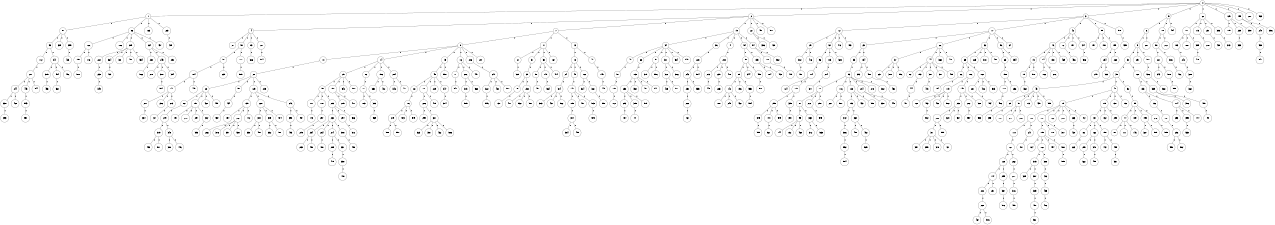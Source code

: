 graph G {
size="8.5,11;"
ratio = "expand;"
fixedsize="true;"
overlap="scale;"
node[shape=circle,width=.12,hight=.12,fontsize=12]
edge[fontsize=12]

0[label=" 0" color=black, pos="1.6376139,2.270057!"];
1[label=" 1" color=black, pos="2.5423617,0.93835909!"];
2[label=" 2" color=black, pos="0.14376135,0.63823779!"];
3[label=" 3" color=black, pos="1.0512856,0.031309996!"];
4[label=" 4" color=black, pos="2.6502066,2.9514741!"];
5[label=" 5" color=black, pos="1.3085267,1.2949869!"];
6[label=" 6" color=black, pos="2.7246434,0.97237573!"];
7[label=" 7" color=black, pos="1.8576465,1.5791004!"];
8[label=" 8" color=black, pos="2.2082733,0.64539225!"];
9[label=" 9" color=black, pos="0.76950274,2.4087784!"];
10[label=" 10" color=black, pos="1.2388154,2.0333522!"];
11[label=" 11" color=black, pos="2.0090049,0.51607941!"];
12[label=" 12" color=black, pos="2.7239627,1.9161058!"];
13[label=" 13" color=black, pos="2.0935125,2.5153895!"];
14[label=" 14" color=black, pos="2.2808881,1.0663686!"];
15[label=" 15" color=black, pos="0.85660886,1.6337948!"];
16[label=" 16" color=black, pos="0.49462636,0.81551717!"];
17[label=" 17" color=black, pos="0.86293843,1.1773932!"];
18[label=" 18" color=black, pos="2.2713117,1.3918548!"];
19[label=" 19" color=black, pos="2.2754075,2.9395282!"];
20[label=" 20" color=black, pos="1.3754878,0.031859739!"];
21[label=" 21" color=black, pos="1.0667267,2.2871563!"];
22[label=" 22" color=black, pos="1.0350145,1.4861493!"];
23[label=" 23" color=black, pos="0.99899386,0.95650546!"];
24[label=" 24" color=black, pos="1.3991312,2.7577493!"];
25[label=" 25" color=black, pos="2.9963182,0.36382345!"];
26[label=" 26" color=black, pos="0.14588788,0.5479466!"];
27[label=" 27" color=black, pos="0.66361254,0.42066571!"];
28[label=" 28" color=black, pos="1.3431087,0.50810062!"];
29[label=" 29" color=black, pos="2.9997747,1.7574501!"];
30[label=" 30" color=black, pos="0.14878178,1.9264125!"];
31[label=" 31" color=black, pos="2.3635435,0.64139586!"];
32[label=" 32" color=black, pos="1.6549405,0.024744255!"];
33[label=" 33" color=black, pos="1.3342877,0.91888866!"];
34[label=" 34" color=black, pos="2.144246,0.90147099!"];
35[label=" 35" color=black, pos="1.95431,2.8469589!"];
36[label=" 36" color=black, pos="0.77466214,0.70725417!"];
37[label=" 37" color=black, pos="2.1503164,1.809226!"];
38[label=" 38" color=black, pos="2.7083037,0.44687379!"];
39[label=" 39" color=black, pos="0.61855632,2.8345218!"];
40[label=" 40" color=black, pos="2.4874148,2.9247556!"];
41[label=" 41" color=black, pos="1.2478338,1.3018781!"];
42[label=" 42" color=black, pos="1.3104795,2.1999383!"];
43[label=" 43" color=black, pos="2.5254857,2.5622083!"];
44[label=" 44" color=black, pos="2.4019566,2.0745847!"];
45[label=" 45" color=black, pos="2.7341668,2.8513712!"];
46[label=" 46" color=black, pos="1.6194491,2.5143177!"];
47[label=" 47" color=black, pos="1.3865146,2.5115022!"];
48[label=" 48" color=black, pos="2.2081056,0.69563192!"];
49[label=" 49" color=black, pos="2.2799021,2.8480192!"];
50[label=" 50" color=black, pos="2.200859,0.8551712!"];
51[label=" 51" color=black, pos="1.0948547,0.026492678!"];
52[label=" 52" color=black, pos="1.686842,2.0490843!"];
53[label=" 53" color=black, pos="1.984888,0.86347928!"];
54[label=" 54" color=black, pos="2.1987004,2.8423425!"];
55[label=" 55" color=black, pos="2.7266365,2.4591445!"];
56[label=" 56" color=black, pos="0.79010258,0.3906815!"];
57[label=" 57" color=black, pos="2.1522864,2.6603864!"];
58[label=" 58" color=black, pos="2.2866582,0.079490205!"];
59[label=" 59" color=black, pos="1.9329371,1.8783242!"];
60[label=" 60" color=black, pos="1.2070603,1.0407879!"];
61[label=" 61" color=black, pos="0.82786402,2.7962854!"];
62[label=" 62" color=black, pos="0.2820641,2.6117795!"];
63[label=" 63" color=black, pos="1.9924726,2.9434427!"];
64[label=" 64" color=black, pos="2.2257003,2.8525799!"];
65[label=" 65" color=black, pos="0.57282486,0.73113214!"];
66[label=" 66" color=black, pos="1.0285238,1.2409959!"];
67[label=" 67" color=black, pos="1.9166052,1.58124!"];
68[label=" 68" color=black, pos="0.046728613,1.3156138!"];
69[label=" 69" color=black, pos="2.526295,2.9011571!"];
70[label=" 70" color=black, pos="2.7505271,0.81705967!"];
71[label=" 71" color=black, pos="0.58386057,2.5255749!"];
72[label=" 72" color=black, pos="0.094626531,1.1875476!"];
73[label=" 73" color=black, pos="0.8911211,2.5269344!"];
74[label=" 74" color=black, pos="2.7293021,0.88110586!"];
75[label=" 75" color=black, pos="0.88725045,0.76957283!"];
76[label=" 76" color=black, pos="2.0843737,0.80857169!"];
77[label=" 77" color=black, pos="0.19708584,1.4190277!"];
78[label=" 78" color=black, pos="2.2226654,1.6906127!"];
79[label=" 79" color=black, pos="0.99658977,0.61608686!"];
80[label=" 80" color=black, pos="0.5943424,2.7586677!"];
81[label=" 81" color=black, pos="2.7223143,1.4051084!"];
82[label=" 82" color=black, pos="2.0535325,2.0975237!"];
83[label=" 83" color=black, pos="1.7485601,1.874762!"];
84[label=" 84" color=black, pos="1.9522832,0.4436025!"];
85[label=" 85" color=black, pos="2.3930625,0.096981968!"];
86[label=" 86" color=black, pos="1.0987177,2.4222538!"];
87[label=" 87" color=black, pos="1.0037822,2.1865237!"];
88[label=" 88" color=black, pos="0.84197516,0.083588099!"];
89[label=" 89" color=black, pos="2.2307935,0.015905828!"];
90[label=" 90" color=black, pos="0.77491084,2.2251089!"];
91[label=" 91" color=black, pos="0.98052613,0.35640482!"];
92[label=" 92" color=black, pos="0.78320462,2.0821784!"];
93[label=" 93" color=black, pos="0.66263756,2.7919949!"];
94[label=" 94" color=black, pos="0.96675494,0.85666265!"];
95[label=" 95" color=black, pos="1.2525894,1.5686617!"];
96[label=" 96" color=black, pos="0.98837777,0.65885397!"];
97[label=" 97" color=black, pos="2.1409464,2.5034973!"];
98[label=" 98" color=black, pos="2.7881894,1.4393282!"];
99[label=" 99" color=black, pos="0.82847721,1.7015248!"];
100[label=" 100" color=black, pos="0.59574033,2.7879489!"];
101[label=" 101" color=black, pos="2.9628635,2.0197331!"];
102[label=" 102" color=black, pos="0.79419257,2.9001556!"];
103[label=" 103" color=black, pos="2.9195821,1.1413465!"];
104[label=" 104" color=black, pos="0.12106714,1.1271312!"];
105[label=" 105" color=black, pos="0.47496025,0.17787073!"];
106[label=" 106" color=black, pos="1.3592348,0.03186509!"];
107[label=" 107" color=black, pos="2.4129319,2.7993939!"];
108[label=" 108" color=black, pos="1.5170931,2.2670502!"];
109[label=" 109" color=black, pos="1.1672866,0.40957497!"];
110[label=" 110" color=black, pos="1.1631791,2.0082611!"];
111[label=" 111" color=black, pos="2.7785478,0.99072108!"];
112[label=" 112" color=black, pos="1.9498081,0.16162849!"];
113[label=" 113" color=black, pos="2.7484808,0.68791792!"];
114[label=" 114" color=black, pos="2.9566981,1.2954277!"];
115[label=" 115" color=black, pos="0.45317291,0.37830236!"];
116[label=" 116" color=black, pos="0.6821643,2.4502225!"];
117[label=" 117" color=black, pos="2.9321358,2.8109301!"];
118[label=" 118" color=black, pos="2.169528,1.1780761!"];
119[label=" 119" color=black, pos="0.96879889,1.8476908!"];
120[label=" 120" color=black, pos="1.2866495,1.3433753!"];
121[label=" 121" color=black, pos="0.34881854,1.1428459!"];
122[label=" 122" color=black, pos="1.7510762,0.67514677!"];
123[label=" 123" color=black, pos="2.5330951,1.1745151!"];
124[label=" 124" color=black, pos="1.6988017,1.0647104!"];
125[label=" 125" color=black, pos="0.48453506,0.72625239!"];
126[label=" 126" color=black, pos="0.69483174,2.6021389!"];
127[label=" 127" color=black, pos="0.073125622,0.58223758!"];
128[label=" 128" color=black, pos="0.4591491,1.3949054!"];
129[label=" 129" color=black, pos="2.956906,0.11348433!"];
130[label=" 130" color=black, pos="1.9760249,0.91223133!"];
131[label=" 131" color=black, pos="2.8420802,0.72437941!"];
132[label=" 132" color=black, pos="1.711484,0.1718194!"];
133[label=" 133" color=black, pos="0.66473024,0.8500821!"];
134[label=" 134" color=black, pos="0.80240026,0.023192602!"];
135[label=" 135" color=black, pos="1.9020508,0.23530096!"];
136[label=" 136" color=black, pos="2.531043,0.16916756!"];
137[label=" 137" color=black, pos="1.1679576,0.19593129!"];
138[label=" 138" color=black, pos="0.071282979,0.65310245!"];
139[label=" 139" color=black, pos="1.194909,0.45424511!"];
140[label=" 140" color=black, pos="0.16657162,2.102412!"];
141[label=" 141" color=black, pos="1.5241363,1.1908638!"];
142[label=" 142" color=black, pos="0.40471515,1.2020625!"];
143[label=" 143" color=black, pos="0.81948661,1.6679659!"];
144[label=" 144" color=black, pos="2.0675697,2.8384787!"];
145[label=" 145" color=black, pos="0.11978533,1.3795098!"];
146[label=" 146" color=black, pos="2.1425726,0.10443151!"];
147[label=" 147" color=black, pos="0.41009411,0.24387458!"];
148[label=" 148" color=black, pos="2.1847411,0.40796758!"];
149[label=" 149" color=black, pos="0.29878069,0.035414013!"];
150[label=" 150" color=black, pos="2.8128878,2.0102618!"];
151[label=" 151" color=black, pos="2.6748399,0.98290409!"];
152[label=" 152" color=black, pos="2.5153611,0.97793697!"];
153[label=" 153" color=black, pos="1.8557928,0.82621476!"];
154[label=" 154" color=black, pos="0.39005901,0.33584698!"];
155[label=" 155" color=black, pos="2.4893229,2.3768189!"];
156[label=" 156" color=black, pos="1.9260081,0.38294146!"];
157[label=" 157" color=black, pos="1.3836178,0.92828465!"];
158[label=" 158" color=black, pos="0.65583195,1.8288801!"];
159[label=" 159" color=black, pos="0.61677413,0.073081476!"];
160[label=" 160" color=black, pos="1.633167,0.76728171!"];
161[label=" 161" color=black, pos="2.4084652,2.4873252!"];
162[label=" 162" color=black, pos="2.5241427,2.5986773!"];
163[label=" 163" color=black, pos="1.4028937,1.6875296!"];
164[label=" 164" color=black, pos="1.7602826,0.55369065!"];
165[label=" 165" color=black, pos="0.48882658,0.34040616!"];
166[label=" 166" color=black, pos="0.42052175,0.47533037!"];
167[label=" 167" color=black, pos="2.9810705,1.1694311!"];
168[label=" 168" color=black, pos="1.5994303,0.10319736!"];
169[label=" 169" color=black, pos="1.5302093,0.80641971!"];
170[label=" 170" color=black, pos="0.41369468,1.0678177!"];
171[label=" 171" color=black, pos="1.3805932,0.14549022!"];
172[label=" 172" color=black, pos="2.8258184,2.2847763!"];
173[label=" 173" color=black, pos="0.18115617,1.4593035!"];
174[label=" 174" color=black, pos="2.7944688,1.6389738!"];
175[label=" 175" color=black, pos="2.4830458,0.38977688!"];
176[label=" 176" color=black, pos="2.7451178,0.090371527!"];
177[label=" 177" color=black, pos="2.0834968,0.32967917!"];
178[label=" 178" color=black, pos="0.30188829,2.3137798!"];
179[label=" 179" color=black, pos="2.1528442,2.8233574!"];
180[label=" 180" color=black, pos="0.15845091,2.2933077!"];
181[label=" 181" color=black, pos="2.7333163,1.941285!"];
182[label=" 182" color=black, pos="0.68724511,2.3033244!"];
183[label=" 183" color=black, pos="0.38866376,2.2527669!"];
184[label=" 184" color=black, pos="2.1860755,2.4091087!"];
185[label=" 185" color=black, pos="0.23992967,2.7667637!"];
186[label=" 186" color=black, pos="2.1362847,1.2242995!"];
187[label=" 187" color=black, pos="2.5398136,1.2677915!"];
188[label=" 188" color=black, pos="0.15579067,2.0378716!"];
189[label=" 189" color=black, pos="2.3137104,1.416892!"];
190[label=" 190" color=black, pos="1.5594154,1.1712464!"];
191[label=" 191" color=black, pos="0.41331763,0.081860704!"];
192[label=" 192" color=black, pos="2.7671517,0.8689654!"];
193[label=" 193" color=black, pos="2.2297572,2.5488993!"];
194[label=" 194" color=black, pos="2.7162727,0.65517081!"];
195[label=" 195" color=black, pos="1.8208557,1.9543508!"];
196[label=" 196" color=black, pos="0.48406153,0.86575333!"];
197[label=" 197" color=black, pos="1.9713789,2.7987274!"];
198[label=" 198" color=black, pos="0.0028616758,0.47887348!"];
199[label=" 199" color=black, pos="1.3939871,2.0155724!"];
200[label=" 200" color=black, pos="0.051703562,1.1682201!"];
201[label=" 201" color=black, pos="0.52026697,2.6475027!"];
202[label=" 202" color=black, pos="1.4903183,0.4926259!"];
203[label=" 203" color=black, pos="2.2256358,0.2878204!"];
204[label=" 204" color=black, pos="0.43919901,2.5074693!"];
205[label=" 205" color=black, pos="1.436219,2.9413723!"];
206[label=" 206" color=black, pos="1.2761705,1.85526!"];
207[label=" 207" color=black, pos="1.98098,1.8312963!"];
208[label=" 208" color=black, pos="0.75537031,1.3141443!"];
209[label=" 209" color=black, pos="0.71663586,0.51217691!"];
210[label=" 210" color=black, pos="2.2643205,0.51812813!"];
211[label=" 211" color=black, pos="0.45177947,2.1996537!"];
212[label=" 212" color=black, pos="0.95952226,0.30155644!"];
213[label=" 213" color=black, pos="1.0133197,2.834822!"];
214[label=" 214" color=black, pos="0.66317449,0.95964769!"];
215[label=" 215" color=black, pos="1.5609145,1.676838!"];
216[label=" 216" color=black, pos="2.7904604,2.5919221!"];
217[label=" 217" color=black, pos="1.9526293,1.7140504!"];
218[label=" 218" color=black, pos="1.1089018,2.7069061!"];
219[label=" 219" color=black, pos="0.038127032,0.45165975!"];
220[label=" 220" color=black, pos="1.6136827,1.3933906!"];
221[label=" 221" color=black, pos="1.9961449,0.91649257!"];
222[label=" 222" color=black, pos="1.9182946,0.30347386!"];
223[label=" 223" color=black, pos="1.6670842,1.7954939!"];
224[label=" 224" color=black, pos="1.9712941,2.9646409!"];
225[label=" 225" color=black, pos="1.4915149,0.14087311!"];
226[label=" 226" color=black, pos="1.9108698,2.161098!"];
227[label=" 227" color=black, pos="2.754339,2.9466461!"];
228[label=" 228" color=black, pos="2.3659739,2.9950241!"];
229[label=" 229" color=black, pos="1.5682493,0.021438239!"];
230[label=" 230" color=black, pos="2.7876569,1.965753!"];
231[label=" 231" color=black, pos="2.3052239,0.91228583!"];
232[label=" 232" color=black, pos="2.1486628,2.2004414!"];
233[label=" 233" color=black, pos="0.55561799,2.2405944!"];
234[label=" 234" color=black, pos="1.1890937,1.4154846!"];
235[label=" 235" color=black, pos="0.014450132,0.31145434!"];
236[label=" 236" color=black, pos="2.7021673,0.74254288!"];
237[label=" 237" color=black, pos="2.2179951,2.7569605!"];
238[label=" 238" color=black, pos="2.0888932,1.4603933!"];
239[label=" 239" color=black, pos="2.4839603,2.6706352!"];
240[label=" 240" color=black, pos="0.24960582,0.27280076!"];
241[label=" 241" color=black, pos="2.2123911,0.27171158!"];
242[label=" 242" color=black, pos="2.9150876,2.3449175!"];
243[label=" 243" color=black, pos="1.0493268,2.3099618!"];
244[label=" 244" color=black, pos="0.96285027,0.021910758!"];
245[label=" 245" color=black, pos="2.8164858,2.1864975!"];
246[label=" 246" color=black, pos="0.50158464,2.2994961!"];
247[label=" 247" color=black, pos="1.0195698,2.6181679!"];
248[label=" 248" color=black, pos="1.8412079,1.0743995!"];
249[label=" 249" color=black, pos="1.4043639,0.45508388!"];
250[label=" 250" color=black, pos="0.033307191,2.2489892!"];
251[label=" 251" color=black, pos="0.45637317,1.8341282!"];
252[label=" 252" color=black, pos="0.61145567,1.6000688!"];
253[label=" 253" color=black, pos="0.63491015,0.33332043!"];
254[label=" 254" color=black, pos="0.43345703,2.1220397!"];
255[label=" 255" color=black, pos="0.60294792,2.7222025!"];
256[label=" 256" color=black, pos="0.63117633,0.49775493!"];
257[label=" 257" color=black, pos="1.142713,1.3549917!"];
258[label=" 258" color=black, pos="1.7528402,0.25865421!"];
259[label=" 259" color=black, pos="1.162932,0.62843675!"];
260[label=" 260" color=black, pos="0.94882131,2.2023291!"];
261[label=" 261" color=black, pos="0.01507188,1.7202262!"];
262[label=" 262" color=black, pos="0.16846608,1.9015558!"];
263[label=" 263" color=black, pos="0.58247354,0.21556987!"];
264[label=" 264" color=black, pos="2.4203602,1.2491901!"];
265[label=" 265" color=black, pos="0.66616361,0.73909344!"];
266[label=" 266" color=black, pos="0.20816279,2.6282171!"];
267[label=" 267" color=black, pos="0.090530026,1.1454824!"];
268[label=" 268" color=black, pos="2.4851594,2.6230828!"];
269[label=" 269" color=black, pos="1.8834609,2.9487602!"];
270[label=" 270" color=black, pos="2.1855749,1.823341!"];
271[label=" 271" color=black, pos="1.4740743,2.9816984!"];
272[label=" 272" color=black, pos="2.7522357,0.45750775!"];
273[label=" 273" color=black, pos="1.8350703,0.83740307!"];
274[label=" 274" color=black, pos="2.1943488,2.4143278!"];
275[label=" 275" color=black, pos="2.722274,0.3242302!"];
276[label=" 276" color=black, pos="1.9076216,2.7076647!"];
277[label=" 277" color=black, pos="1.290622,0.84300963!"];
278[label=" 278" color=black, pos="0.50674092,2.2442454!"];
279[label=" 279" color=black, pos="2.7052616,0.87524968!"];
280[label=" 280" color=black, pos="1.4568323,2.8758966!"];
281[label=" 281" color=black, pos="2.5293586,2.3351357!"];
282[label=" 282" color=black, pos="2.1789198,1.0085864!"];
283[label=" 283" color=black, pos="1.3092737,2.1086272!"];
284[label=" 284" color=black, pos="2.2801295,1.0079779!"];
285[label=" 285" color=black, pos="1.4727169,0.046948519!"];
286[label=" 286" color=black, pos="1.5173382,2.960273!"];
287[label=" 287" color=black, pos="0.51713778,2.6800971!"];
288[label=" 288" color=black, pos="0.16828011,2.2658726!"];
289[label=" 289" color=black, pos="2.2692933,2.4213462!"];
290[label=" 290" color=black, pos="2.3504718,0.34940693!"];
291[label=" 291" color=black, pos="1.7627491,2.8766408!"];
292[label=" 292" color=black, pos="2.2743261,0.61363023!"];
293[label=" 293" color=black, pos="2.7356063,1.7265008!"];
294[label=" 294" color=black, pos="0.95177272,2.4755443!"];
295[label=" 295" color=black, pos="0.52229648,1.4428805!"];
296[label=" 296" color=black, pos="1.711635,1.3882153!"];
297[label=" 297" color=black, pos="1.3097615,2.4291414!"];
298[label=" 298" color=black, pos="0.23949412,0.31997868!"];
299[label=" 299" color=black, pos="0.23658253,1.0451219!"];
300[label=" 300" color=black, pos="2.0812382,1.2579517!"];
301[label=" 301" color=black, pos="1.3193309,0.069788996!"];
302[label=" 302" color=black, pos="1.6712263,0.74001411!"];
303[label=" 303" color=black, pos="2.7009747,1.8840993!"];
304[label=" 304" color=black, pos="1.8916478,1.393538!"];
305[label=" 305" color=black, pos="2.0818762,1.8616425!"];
306[label=" 306" color=black, pos="1.6012278,0.32361356!"];
307[label=" 307" color=black, pos="0.37824067,2.348719!"];
308[label=" 308" color=black, pos="2.0274876,2.2763234!"];
309[label=" 309" color=black, pos="2.5911231,2.6179221!"];
310[label=" 310" color=black, pos="0.89144565,1.4558721!"];
311[label=" 311" color=black, pos="2.5408309,2.00503!"];
312[label=" 312" color=black, pos="0.61228613,0.63388805!"];
313[label=" 313" color=black, pos="1.2212474,2.0155326!"];
314[label=" 314" color=black, pos="1.6771518,1.6602855!"];
315[label=" 315" color=black, pos="1.7078817,2.5148713!"];
316[label=" 316" color=black, pos="2.6156751,2.0821878!"];
317[label=" 317" color=black, pos="2.137307,1.4691476!"];
318[label=" 318" color=black, pos="1.0580462,1.621173!"];
319[label=" 319" color=black, pos="2.2649912,1.0313559!"];
320[label=" 320" color=black, pos="1.0247709,2.5714397!"];
321[label=" 321" color=black, pos="2.1607745,2.0684935!"];
322[label=" 322" color=black, pos="2.9261185,2.8933187!"];
323[label=" 323" color=black, pos="2.7377835,1.3693695!"];
324[label=" 324" color=black, pos="2.1993847,1.5602568!"];
325[label=" 325" color=black, pos="1.1516673,0.36544432!"];
326[label=" 326" color=black, pos="2.9544242,2.8085907!"];
327[label=" 327" color=black, pos="2.6128202,1.0966927!"];
328[label=" 328" color=black, pos="1.5051906,1.8836095!"];
329[label=" 329" color=black, pos="2.2551048,2.5038913!"];
330[label=" 330" color=black, pos="0.68088196,1.8152235!"];
331[label=" 331" color=black, pos="2.8054,2.7721241!"];
332[label=" 332" color=black, pos="1.6361504,0.34147635!"];
333[label=" 333" color=black, pos="0.36178536,0.99753135!"];
334[label=" 334" color=black, pos="0.69353796,2.5356249!"];
335[label=" 335" color=black, pos="0.64606868,0.94394933!"];
336[label=" 336" color=black, pos="1.3004501,0.8172243!"];
337[label=" 337" color=black, pos="1.7796617,1.7367782!"];
338[label=" 338" color=black, pos="2.7183257,1.8792092!"];
339[label=" 339" color=black, pos="0.73659473,0.52851037!"];
340[label=" 340" color=black, pos="1.9837141,2.1605629!"];
341[label=" 341" color=black, pos="0.5769074,1.661709!"];
342[label=" 342" color=black, pos="2.9642163,0.57680355!"];
343[label=" 343" color=black, pos="1.8296517,0.76154427!"];
344[label=" 344" color=black, pos="0.34831166,2.6856566!"];
345[label=" 345" color=black, pos="1.8998842,1.5885171!"];
346[label=" 346" color=black, pos="1.9744365,2.1419355!"];
347[label=" 347" color=black, pos="1.1190595,2.0837764!"];
348[label=" 348" color=black, pos="1.5404326,1.4482731!"];
349[label=" 349" color=black, pos="1.4024336,1.3877854!"];
350[label=" 350" color=black, pos="0.30731616,0.97693497!"];
351[label=" 351" color=black, pos="2.4853418,0.26706961!"];
352[label=" 352" color=black, pos="1.3172478,1.9616269!"];
353[label=" 353" color=black, pos="1.3751611,1.8353418!"];
354[label=" 354" color=black, pos="0.017870201,0.060628766!"];
355[label=" 355" color=black, pos="1.6477232,1.2397033!"];
356[label=" 356" color=black, pos="0.38874445,1.3054959!"];
357[label=" 357" color=black, pos="2.7979586,2.157828!"];
358[label=" 358" color=black, pos="2.6578702,0.24224257!"];
359[label=" 359" color=black, pos="0.87324219,1.9768655!"];
360[label=" 360" color=black, pos="1.4620384,2.407622!"];
361[label=" 361" color=black, pos="2.4886363,1.186797!"];
362[label=" 362" color=black, pos="2.2202411,1.6434362!"];
363[label=" 363" color=black, pos="1.391831,0.056120162!"];
364[label=" 364" color=black, pos="0.57111591,2.5717535!"];
365[label=" 365" color=black, pos="0.054897258,0.47434925!"];
366[label=" 366" color=black, pos="2.8643444,2.8559794!"];
367[label=" 367" color=black, pos="2.225904,0.92807655!"];
368[label=" 368" color=black, pos="0.77133726,2.5251419!"];
369[label=" 369" color=black, pos="2.5786623,1.7664801!"];
370[label=" 370" color=black, pos="1.9593648,0.66686771!"];
371[label=" 371" color=black, pos="0.29305576,0.13177117!"];
372[label=" 372" color=black, pos="0.084603895,1.2332462!"];
373[label=" 373" color=black, pos="0.43310606,2.8522686!"];
374[label=" 374" color=black, pos="0.42418723,0.035037025!"];
375[label=" 375" color=black, pos="0.54109292,2.3380337!"];
376[label=" 376" color=black, pos="2.2988121,1.5724038!"];
377[label=" 377" color=black, pos="0.57511461,1.6763778!"];
378[label=" 378" color=black, pos="1.7488001,0.88567517!"];
379[label=" 379" color=black, pos="0.066233356,1.9060275!"];
380[label=" 380" color=black, pos="2.720971,0.29033841!"];
381[label=" 381" color=black, pos="2.8468691,0.45152749!"];
382[label=" 382" color=black, pos="2.850855,0.92114757!"];
383[label=" 383" color=black, pos="0.4496781,1.7043781!"];
384[label=" 384" color=black, pos="2.1223569,2.6259646!"];
385[label=" 385" color=black, pos="2.6156657,2.2319509!"];
386[label=" 386" color=black, pos="1.6455878,1.4063217!"];
387[label=" 387" color=black, pos="0.1350724,0.86265842!"];
388[label=" 388" color=black, pos="0.45162291,0.010120411!"];
389[label=" 389" color=black, pos="1.2956038,0.56954836!"];
390[label=" 390" color=black, pos="0.94821242,1.5384068!"];
391[label=" 391" color=black, pos="1.7498772,1.1463807!"];
392[label=" 392" color=black, pos="1.5195667,1.5697055!"];
393[label=" 393" color=black, pos="0.074687599,0.49969824!"];
394[label=" 394" color=black, pos="2.9192824,2.4320966!"];
395[label=" 395" color=black, pos="2.2183691,0.9103982!"];
396[label=" 396" color=black, pos="0.44775181,0.96848407!"];
397[label=" 397" color=black, pos="0.38216651,0.88981444!"];
398[label=" 398" color=black, pos="2.0287283,1.7282695!"];
399[label=" 399" color=black, pos="2.6710061,2.6508396!"];
400[label=" 400" color=black, pos="0.64699543,0.32580523!"];
401[label=" 401" color=black, pos="0.022201431,0.44195843!"];
402[label=" 402" color=black, pos="0.73152339,1.9958387!"];
403[label=" 403" color=black, pos="2.16881,1.6198846!"];
404[label=" 404" color=black, pos="1.8267555,1.3599174!"];
405[label=" 405" color=black, pos="0.12640106,0.53930094!"];
406[label=" 406" color=black, pos="1.6779531,2.9337349!"];
407[label=" 407" color=black, pos="0.14222054,0.53953191!"];
408[label=" 408" color=black, pos="2.8051195,2.510899!"];
409[label=" 409" color=black, pos="0.69084061,2.7688048!"];
410[label=" 410" color=black, pos="1.8269124,2.3722565!"];
411[label=" 411" color=black, pos="0.67088039,0.61228422!"];
412[label=" 412" color=black, pos="0.58050975,2.7065579!"];
413[label=" 413" color=black, pos="2.2219335,2.8620402!"];
414[label=" 414" color=black, pos="0.5134292,2.2488457!"];
415[label=" 415" color=black, pos="0.38034961,0.44486572!"];
416[label=" 416" color=black, pos="1.6537147,2.0127901!"];
417[label=" 417" color=black, pos="0.90862215,2.7669193!"];
418[label=" 418" color=black, pos="0.54623842,2.731257!"];
419[label=" 419" color=black, pos="2.131317,1.7147547!"];
420[label=" 420" color=black, pos="2.3157429,2.4187375!"];
421[label=" 421" color=black, pos="0.66717139,0.43756289!"];
422[label=" 422" color=black, pos="1.0765529,2.8362503!"];
423[label=" 423" color=black, pos="0.47478611,1.6423716!"];
424[label=" 424" color=black, pos="2.2368808,0.47305614!"];
425[label=" 425" color=black, pos="2.4367566,0.88103752!"];
426[label=" 426" color=black, pos="2.3791513,1.2001139!"];
427[label=" 427" color=black, pos="0.95583577,0.22229497!"];
428[label=" 428" color=black, pos="2.3361811,0.80925499!"];
429[label=" 429" color=black, pos="0.9218102,0.18395309!"];
430[label=" 430" color=black, pos="0.93322642,2.4552655!"];
431[label=" 431" color=black, pos="1.3013195,2.5365134!"];
432[label=" 432" color=black, pos="2.7527988,0.68370319!"];
433[label=" 433" color=black, pos="2.249545,1.1725505!"];
434[label=" 434" color=black, pos="2.1770353,2.1391645!"];
435[label=" 435" color=black, pos="1.2875329,0.40444966!"];
436[label=" 436" color=black, pos="0.0024919808,1.6270665!"];
437[label=" 437" color=black, pos="0.46052252,2.9226652!"];
438[label=" 438" color=black, pos="1.831223,1.8017615!"];
439[label=" 439" color=black, pos="1.4755679,2.6707427!"];
440[label=" 440" color=black, pos="1.3478443,2.4179221!"];
441[label=" 441" color=black, pos="0.91918665,2.2260855!"];
442[label=" 442" color=black, pos="2.9631369,0.22909292!"];
443[label=" 443" color=black, pos="1.7267096,2.8743838!"];
444[label=" 444" color=black, pos="2.8472472,2.6535037!"];
445[label=" 445" color=black, pos="1.3124699,2.7015187!"];
446[label=" 446" color=black, pos="1.9540997,1.2762354!"];
447[label=" 447" color=black, pos="2.841555,1.6580343!"];
448[label=" 448" color=black, pos="0.30142406,0.78678863!"];
449[label=" 449" color=black, pos="0.66642901,1.3168326!"];
450[label=" 450" color=black, pos="1.3781243,1.8802358!"];
451[label=" 451" color=black, pos="0.17946812,2.8340354!"];
452[label=" 452" color=black, pos="2.2560699,2.3344851!"];
453[label=" 453" color=black, pos="0.063708113,0.71223271!"];
454[label=" 454" color=black, pos="2.539284,2.4474754!"];
455[label=" 455" color=black, pos="2.9354462,2.5702384!"];
456[label=" 456" color=black, pos="2.1814661,2.457481!"];
457[label=" 457" color=black, pos="2.3699012,2.477461!"];
458[label=" 458" color=black, pos="1.3202391,1.8528593!"];
459[label=" 459" color=black, pos="2.1123164,0.52642258!"];
460[label=" 460" color=black, pos="1.1744338,2.9369262!"];
461[label=" 461" color=black, pos="2.8969115,1.2559497!"];
462[label=" 462" color=black, pos="0.63762698,0.81703448!"];
463[label=" 463" color=black, pos="2.8089348,1.8099435!"];
464[label=" 464" color=black, pos="2.7442998,2.838296!"];
465[label=" 465" color=black, pos="1.041738,0.86222639!"];
466[label=" 466" color=black, pos="0.67345385,1.8616844!"];
467[label=" 467" color=black, pos="2.4019803,1.1541566!"];
468[label=" 468" color=black, pos="0.24901464,1.814556!"];
469[label=" 469" color=black, pos="0.74024169,0.58212161!"];
470[label=" 470" color=black, pos="1.7739309,0.95094186!"];
471[label=" 471" color=black, pos="0.78642893,0.57326663!"];
472[label=" 472" color=black, pos="1.0283098,0.64492972!"];
473[label=" 473" color=black, pos="2.7273196,2.4320249!"];
474[label=" 474" color=black, pos="0.22224175,1.1865438!"];
475[label=" 475" color=black, pos="2.6818163,1.2006361!"];
476[label=" 476" color=black, pos="1.4317832,0.076757041!"];
477[label=" 477" color=black, pos="2.0856979,1.5498936!"];
478[label=" 478" color=black, pos="1.0580348,0.44249448!"];
479[label=" 479" color=black, pos="2.2617208,2.3751924!"];
480[label=" 480" color=black, pos="2.4273237,1.3600783!"];
481[label=" 481" color=black, pos="0.52727826,1.5554169!"];
482[label=" 482" color=black, pos="0.085812555,0.37374205!"];
483[label=" 483" color=black, pos="1.082661,2.6984597!"];
484[label=" 484" color=black, pos="2.5895703,1.6864692!"];
485[label=" 485" color=black, pos="0.43409542,2.534897!"];
486[label=" 486" color=black, pos="0.73719821,0.33659386!"];
487[label=" 487" color=black, pos="1.9931525,2.2889495!"];
488[label=" 488" color=black, pos="0.73190844,2.5751196!"];
489[label=" 489" color=black, pos="2.4411311,2.0087067!"];
490[label=" 490" color=black, pos="0.87249712,2.2945724!"];
491[label=" 491" color=black, pos="0.95682695,2.4696024!"];
492[label=" 492" color=black, pos="0.76824893,2.2216655!"];
493[label=" 493" color=black, pos="0.3924344,0.69447452!"];
494[label=" 494" color=black, pos="2.7339539,2.1285516!"];
495[label=" 495" color=black, pos="0.74285467,2.1475827!"];
496[label=" 496" color=black, pos="0.066528904,0.73394981!"];
497[label=" 497" color=black, pos="0.8532388,0.034603589!"];
498[label=" 498" color=black, pos="1.1251053,1.6808941!"];
499[label=" 499" color=black, pos="1.3222082,2.6283295!"];
500[label=" 500" color=black, pos="2.3065682,0.29280146!"];
501[label=" 501" color=black, pos="2.6065574,0.82863519!"];
502[label=" 502" color=black, pos="2.0183444,2.0676177!"];
503[label=" 503" color=black, pos="0.37468786,2.2359621!"];
504[label=" 504" color=black, pos="1.9379026,0.94887673!"];
505[label=" 505" color=black, pos="2.7125685,1.5168774!"];
506[label=" 506" color=black, pos="0.31265635,2.919606!"];
507[label=" 507" color=black, pos="0.34826802,0.72532165!"];
508[label=" 508" color=black, pos="0.39793046,2.3538388!"];
509[label=" 509" color=black, pos="0.0053990842,2.3449991!"];
510[label=" 510" color=black, pos="0.13966074,1.7849425!"];
511[label=" 511" color=black, pos="2.6278171,1.9555654!"];
512[label=" 512" color=black, pos="0.99081652,0.35686117!"];
513[label=" 513" color=black, pos="1.8879224,0.54105873!"];
514[label=" 514" color=black, pos="2.07151,0.83544331!"];
515[label=" 515" color=black, pos="1.0086002,2.0746143!"];
516[label=" 516" color=black, pos="0.57888807,1.4110185!"];
517[label=" 517" color=black, pos="1.610927,1.6080306!"];
518[label=" 518" color=black, pos="0.16863433,2.2649363!"];
519[label=" 519" color=black, pos="1.4138776,0.36217113!"];
520[label=" 520" color=black, pos="0.12494379,0.10807913!"];
521[label=" 521" color=black, pos="1.5927709,1.213445!"];
522[label=" 522" color=black, pos="1.1098026,2.0840589!"];
523[label=" 523" color=black, pos="2.6096533,2.5249335!"];
524[label=" 524" color=black, pos="0.58712624,1.7728285!"];
525[label=" 525" color=black, pos="2.6919696,1.948641!"];
526[label=" 526" color=black, pos="0.77383213,2.6570553!"];
527[label=" 527" color=black, pos="0.43407899,0.5924039!"];
528[label=" 528" color=black, pos="1.7382587,1.571889!"];
529[label=" 529" color=black, pos="1.3496209,1.9953105!"];
530[label=" 530" color=black, pos="0.83422229,1.5778262!"];
531[label=" 531" color=black, pos="0.23804261,2.6324169!"];
532[label=" 532" color=black, pos="2.0387117,0.023222079!"];
533[label=" 533" color=black, pos="0.78610447,2.5912851!"];
534[label=" 534" color=black, pos="1.1854403,2.7476464!"];
535[label=" 535" color=black, pos="2.2675668,0.17854212!"];
536[label=" 536" color=black, pos="0.040533271,1.3368551!"];
537[label=" 537" color=black, pos="1.5357651,1.8495776!"];
538[label=" 538" color=black, pos="2.411535,1.813863!"];
539[label=" 539" color=black, pos="0.53016355,1.4747464!"];
540[label=" 540" color=black, pos="2.8515253,0.29955641!"];
541[label=" 541" color=black, pos="2.4698315,1.1975663!"];
542[label=" 542" color=black, pos="2.1391819,0.27479123!"];
543[label=" 543" color=black, pos="1.2852629,1.4125742!"];
544[label=" 544" color=black, pos="1.2037645,0.71595036!"];
545[label=" 545" color=black, pos="1.0815949,2.109517!"];
546[label=" 546" color=black, pos="1.9929318,0.1427074!"];
547[label=" 547" color=black, pos="0.36965986,0.091970584!"];
548[label=" 548" color=black, pos="2.1154223,1.8588148!"];
549[label=" 549" color=black, pos="2.2823685,0.24052577!"];
550[label=" 550" color=black, pos="2.0015939,2.8282991!"];
551[label=" 551" color=black, pos="1.9686504,2.612653!"];
552[label=" 552" color=black, pos="2.9903026,1.9119444!"];
553[label=" 553" color=black, pos="2.8941313,1.5650272!"];
554[label=" 554" color=black, pos="2.9448414,0.41015853!"];
555[label=" 555" color=black, pos="2.3251885,2.5356864!"];
556[label=" 556" color=black, pos="2.8936561,1.0258647!"];
557[label=" 557" color=black, pos="2.4508824,1.597575!"];
558[label=" 558" color=black, pos="0.78170744,1.7393331!"];
559[label=" 559" color=black, pos="2.6667473,2.9227726!"];
560[label=" 560" color=black, pos="0.68058945,2.7289473!"];
561[label=" 561" color=black, pos="1.8561785,0.46178392!"];
562[label=" 562" color=black, pos="1.0017091,0.11552126!"];
563[label=" 563" color=black, pos="2.3740716,0.76750837!"];
564[label=" 564" color=black, pos="0.04570894,1.4437523!"];
565[label=" 565" color=black, pos="0.05976347,0.94906766!"];
566[label=" 566" color=black, pos="1.4672013,0.5918287!"];
567[label=" 567" color=black, pos="0.040386826,0.79099852!"];
568[label=" 568" color=black, pos="0.34931838,1.295697!"];
569[label=" 569" color=black, pos="2.8139203,0.0065168468!"];
570[label=" 570" color=black, pos="0.62942342,0.14252702!"];
571[label=" 571" color=black, pos="0.77324579,0.27122264!"];
572[label=" 572" color=black, pos="1.7034084,0.3155461!"];
573[label=" 573" color=black, pos="0.75630219,0.60464279!"];
574[label=" 574" color=black, pos="1.9530145,2.3574522!"];
575[label=" 575" color=black, pos="0.71107281,0.7143776!"];
576[label=" 576" color=black, pos="2.6683965,2.2658881!"];
577[label=" 577" color=black, pos="0.76755561,0.29794621!"];
578[label=" 578" color=black, pos="2.394443,1.400474!"];
579[label=" 579" color=black, pos="0.3505086,1.9866436!"];
580[label=" 580" color=black, pos="2.3866716,1.8170889!"];
581[label=" 581" color=black, pos="0.56680342,1.3664773!"];
582[label=" 582" color=black, pos="1.6182032,0.51321925!"];
583[label=" 583" color=black, pos="0.8723801,2.3896672!"];
584[label=" 584" color=black, pos="1.2376715,1.0230934!"];
585[label=" 585" color=black, pos="1.9279602,2.4022061!"];
586[label=" 586" color=black, pos="1.7615128,2.490092!"];
587[label=" 587" color=black, pos="0.47437678,1.1659384!"];
588[label=" 588" color=black, pos="1.7789252,2.0040221!"];
589[label=" 589" color=black, pos="2.404759,1.8655466!"];
590[label=" 590" color=black, pos="0.094428775,0.3522382!"];
591[label=" 591" color=black, pos="1.6063627,2.5075855!"];
592[label=" 592" color=black, pos="0.39746063,2.8492613!"];
593[label=" 593" color=black, pos="2.8517184,0.64782399!"];
594[label=" 594" color=black, pos="1.0541476,0.72525254!"];
595[label=" 595" color=black, pos="0.61465158,2.3895727!"];
596[label=" 596" color=black, pos="2.8742183,0.73930546!"];
597[label=" 597" color=black, pos="0.76409413,0.30193947!"];
598[label=" 598" color=black, pos="0.98361785,1.8253318!"];
599[label=" 599" color=black, pos="2.396083,0.4340147!"];
0--1[label="1"]
0--2[label="1"]
0--3[label="1"]
0--5[label="1"]
0--62[label="1"]
0--125[label="1"]
0--155[label="1"]
0--287[label="1"]
0--563[label="1"]
1--81[label="1"]
1--86[label="1"]
1--163[label="1"]
1--283[label="1"]
2--4[label="1"]
2--7[label="1"]
2--19[label="1"]
2--22[label="1"]
2--451[label="1"]
2--577[label="1"]
3--12[label="1"]
3--17[label="1"]
3--42[label="1"]
3--85[label="1"]
3--518[label="1"]
4--27[label="1"]
4--50[label="1"]
4--83[label="1"]
4--121[label="1"]
5--6[label="1"]
5--78[label="1"]
5--494[label="1"]
6--9[label="1"]
6--201[label="1"]
7--8[label="1"]
7--11[label="1"]
7--13[label="1"]
8--10[label="1"]
8--14[label="1"]
8--15[label="1"]
8--16[label="1"]
8--206[label="1"]
8--207[label="1"]
9--30[label="1"]
9--291[label="1"]
9--507[label="1"]
10--20[label="1"]
11--21[label="1"]
11--31[label="1"]
11--38[label="1"]
11--167[label="1"]
12--29[label="1"]
12--92[label="1"]
12--476[label="1"]
12--483[label="1"]
13--18[label="1"]
13--47[label="1"]
14--25[label="1"]
14--61[label="1"]
14--156[label="1"]
14--284[label="1"]
15--45[label="1"]
15--558[label="1"]
16--71[label="1"]
16--286[label="1"]
16--447[label="1"]
17--23[label="1"]
17--26[label="1"]
17--32[label="1"]
17--56[label="1"]
17--64[label="1"]
18--24[label="1"]
18--49[label="1"]
18--102[label="1"]
19--34[label="1"]
19--36[label="1"]
19--41[label="1"]
19--54[label="1"]
19--94[label="1"]
20--28[label="1"]
20--99[label="1"]
20--129[label="1"]
20--205[label="1"]
21--529[label="1"]
22--336[label="1"]
22--428[label="1"]
23--33[label="1"]
23--134[label="1"]
24--314[label="1"]
25--59[label="1"]
25--150[label="1"]
25--542[label="1"]
25--580[label="1"]
26--37[label="1"]
26--44[label="1"]
26--368[label="1"]
26--478[label="1"]
28--82[label="1"]
28--151[label="1"]
28--422[label="1"]
28--499[label="1"]
29--302[label="1"]
29--416[label="1"]
30--39[label="1"]
30--120[label="1"]
31--35[label="1"]
32--65[label="1"]
32--225[label="1"]
32--318[label="1"]
32--498[label="1"]
33--53[label="1"]
34--40[label="1"]
34--68[label="1"]
34--91[label="1"]
34--301[label="1"]
34--524[label="1"]
34--548[label="1"]
35--88[label="1"]
35--238[label="1"]
36--228[label="1"]
37--237[label="1"]
37--310[label="1"]
37--596[label="1"]
38--98[label="1"]
38--148[label="1"]
38--414[label="1"]
39--43[label="1"]
39--48[label="1"]
39--52[label="1"]
40--51[label="1"]
41--208[label="1"]
42--46[label="1"]
42--72[label="1"]
42--197[label="1"]
42--424[label="1"]
43--69[label="1"]
43--97[label="1"]
43--113[label="1"]
43--439[label="1"]
43--555[label="1"]
44--67[label="1"]
44--153[label="1"]
44--307[label="1"]
44--371[label="1"]
44--485[label="1"]
45--60[label="1"]
45--181[label="1"]
45--229[label="1"]
45--347[label="1"]
46--73[label="1"]
46--84[label="1"]
46--138[label="1"]
46--469[label="1"]
47--145[label="1"]
48--75[label="1"]
48--115[label="1"]
48--130[label="1"]
48--192[label="1"]
49--140[label="1"]
50--57[label="1"]
50--177[label="1"]
51--105[label="1"]
52--55[label="1"]
53--70[label="1"]
53--116[label="1"]
53--123[label="1"]
53--204[label="1"]
53--278[label="1"]
53--382[label="1"]
54--58[label="1"]
54--135[label="1"]
55--74[label="1"]
55--189[label="1"]
55--195[label="1"]
55--276[label="1"]
56--63[label="1"]
56--354[label="1"]
57--104[label="1"]
57--235[label="1"]
58--89[label="1"]
58--344[label="1"]
58--405[label="1"]
59--117[label="1"]
59--118[label="1"]
59--203[label="1"]
60--76[label="1"]
61--77[label="1"]
62--171[label="1"]
62--173[label="1"]
62--251[label="1"]
62--303[label="1"]
63--158[label="1"]
65--66[label="1"]
65--106[label="1"]
65--160[label="1"]
66--194[label="1"]
68--169[label="1"]
69--355[label="1"]
70--87[label="1"]
70--272[label="1"]
70--290[label="1"]
71--540[label="1"]
72--436[label="1"]
73--79[label="1"]
73--570[label="1"]
74--80[label="1"]
74--111[label="1"]
74--146[label="1"]
75--100[label="1"]
75--107[label="1"]
75--122[label="1"]
75--200[label="1"]
75--263[label="1"]
75--472[label="1"]
76--219[label="1"]
76--573[label="1"]
76--579[label="1"]
77--165[label="1"]
77--383[label="1"]
78--90[label="1"]
78--212[label="1"]
79--332[label="1"]
81--93[label="1"]
81--325[label="1"]
81--399[label="1"]
82--279[label="1"]
83--326[label="1"]
84--166[label="1"]
84--216[label="1"]
85--157[label="1"]
85--190[label="1"]
85--199[label="1"]
86--126[label="1"]
86--186[label="1"]
86--209[label="1"]
86--224[label="1"]
86--437[label="1"]
87--95[label="1"]
87--363[label="1"]
88--137[label="1"]
89--142[label="1"]
89--196[label="1"]
89--553[label="1"]
90--221[label="1"]
90--306[label="1"]
91--379[label="1"]
91--556[label="1"]
92--96[label="1"]
92--103[label="1"]
92--528[label="1"]
93--112[label="1"]
93--341[label="1"]
94--108[label="1"]
94--582[label="1"]
95--144[label="1"]
95--152[label="1"]
95--468[label="1"]
96--114[label="1"]
97--101[label="1"]
97--271[label="1"]
97--280[label="1"]
98--497[label="1"]
99--434[label="1"]
100--110[label="1"]
100--241[label="1"]
102--324[label="1"]
102--361[label="1"]
103--214[label="1"]
104--141[label="1"]
104--449[label="1"]
105--172[label="1"]
106--119[label="1"]
106--149[label="1"]
107--109[label="1"]
107--170[label="1"]
107--317[label="1"]
108--475[label="1"]
109--164[label="1"]
109--182[label="1"]
109--454[label="1"]
109--500[label="1"]
110--127[label="1"]
112--211[label="1"]
114--124[label="1"]
114--179[label="1"]
115--131[label="1"]
115--132[label="1"]
115--298[label="1"]
116--227[label="1"]
116--517[label="1"]
117--143[label="1"]
118--257[label="1"]
119--168[label="1"]
119--463[label="1"]
119--492[label="1"]
119--512[label="1"]
120--133[label="1"]
120--339[label="1"]
121--504[label="1"]
123--193[label="1"]
123--433[label="1"]
123--590[label="1"]
125--175[label="1"]
125--259[label="1"]
125--390[label="1"]
126--159[label="1"]
126--176[label="1"]
127--128[label="1"]
127--262[label="1"]
128--147[label="1"]
128--295[label="1"]
129--139[label="1"]
129--220[label="1"]
129--246[label="1"]
131--161[label="1"]
131--162[label="1"]
131--198[label="1"]
133--136[label="1"]
133--174[label="1"]
134--353[label="1"]
134--400[label="1"]
135--184[label="1"]
135--413[label="1"]
136--187[label="1"]
139--154[label="1"]
139--261[label="1"]
139--412[label="1"]
140--185[label="1"]
140--487[label="1"]
140--513[label="1"]
141--217[label="1"]
141--236[label="1"]
141--273[label="1"]
142--180[label="1"]
142--249[label="1"]
142--432[label="1"]
145--448[label="1"]
147--202[label="1"]
147--231[label="1"]
148--564[label="1"]
149--252[label="1"]
149--267[label="1"]
149--520[label="1"]
150--215[label="1"]
150--477[label="1"]
151--191[label="1"]
151--210[label="1"]
151--297[label="1"]
151--367[label="1"]
153--444[label="1"]
155--240[label="1"]
155--396[label="1"]
156--365[label="1"]
156--402[label="1"]
158--178[label="1"]
158--256[label="1"]
159--510[label="1"]
160--281[label="1"]
160--406[label="1"]
160--503[label="1"]
161--223[label="1"]
162--285[label="1"]
162--340[label="1"]
169--258[label="1"]
169--392[label="1"]
169--481[label="1"]
169--541[label="1"]
171--183[label="1"]
171--188[label="1"]
171--385[label="1"]
173--218[label="1"]
174--253[label="1"]
174--395[label="1"]
174--474[label="1"]
177--519[label="1"]
178--456[label="1"]
179--255[label="1"]
179--335[label="1"]
181--226[label="1"]
181--419[label="1"]
182--315[label="1"]
182--388[label="1"]
183--242[label="1"]
185--304[label="1"]
187--296[label="1"]
193--342[label="1"]
193--360[label="1"]
195--327[label="1"]
195--509[label="1"]
198--442[label="1"]
198--459[label="1"]
199--234[label="1"]
199--268[label="1"]
202--260[label="1"]
203--232[label="1"]
203--294[label="1"]
203--526[label="1"]
204--330[label="1"]
204--440[label="1"]
206--247[label="1"]
208--213[label="1"]
208--239[label="1"]
208--410[label="1"]
209--222[label="1"]
209--364[label="1"]
209--381[label="1"]
209--488[label="1"]
209--534[label="1"]
211--244[label="1"]
211--443[label="1"]
211--544[label="1"]
213--445[label="1"]
214--377[label="1"]
217--334[label="1"]
219--588[label="1"]
219--597[label="1"]
220--300[label="1"]
220--305[label="1"]
220--574[label="1"]
221--343[label="1"]
221--578[label="1"]
222--233[label="1"]
224--230[label="1"]
224--245[label="1"]
224--292[label="1"]
226--299[label="1"]
226--321[label="1"]
228--243[label="1"]
228--514[label="1"]
230--566[label="1"]
232--254[label="1"]
232--264[label="1"]
232--274[label="1"]
232--308[label="1"]
233--349[label="1"]
234--248[label="1"]
234--523[label="1"]
238--417[label="1"]
238--532[label="1"]
238--581[label="1"]
239--265[label="1"]
240--538[label="1"]
241--401[label="1"]
242--328[label="1"]
243--250[label="1"]
243--535[label="1"]
244--338[label="1"]
244--460[label="1"]
245--270[label="1"]
245--370[label="1"]
245--394[label="1"]
246--398[label="1"]
246--457[label="1"]
247--322[label="1"]
247--430[label="1"]
247--587[label="1"]
250--282[label="1"]
251--438[label="1"]
252--288[label="1"]
252--320[label="1"]
252--527[label="1"]
254--269[label="1"]
254--490[label="1"]
255--345[label="1"]
255--470[label="1"]
255--549[label="1"]
257--275[label="1"]
258--293[label="1"]
258--309[label="1"]
258--515[label="1"]
259--333[label="1"]
260--467[label="1"]
260--576[label="1"]
261--266[label="1"]
261--376[label="1"]
261--397[label="1"]
261--530[label="1"]
262--277[label="1"]
263--420[label="1"]
264--408[label="1"]
267--557[label="1"]
272--545[label="1"]
273--427[label="1"]
274--289[label="1"]
274--331[label="1"]
276--505[label="1"]
277--316[label="1"]
279--319[label="1"]
279--348[label="1"]
281--464[label="1"]
282--461[label="1"]
283--429[label="1"]
284--346[label="1"]
284--411[label="1"]
285--522[label="1"]
286--373[label="1"]
286--568[label="1"]
288--311[label="1"]
288--599[label="1"]
289--479[label="1"]
293--484[label="1"]
294--572[label="1"]
295--337[label="1"]
296--550[label="1"]
296--567[label="1"]
300--358[label="1"]
300--480[label="1"]
301--312[label="1"]
301--366[label="1"]
302--591[label="1"]
303--313[label="1"]
304--384[label="1"]
304--455[label="1"]
305--352[label="1"]
305--501[label="1"]
306--466[label="1"]
307--473[label="1"]
308--458[label="1"]
309--441[label="1"]
311--357[label="1"]
311--359[label="1"]
311--378[label="1"]
311--421[label="1"]
312--425[label="1"]
312--571[label="1"]
314--369[label="1"]
314--431[label="1"]
314--562[label="1"]
315--329[label="1"]
315--387[label="1"]
316--409[label="1"]
319--493[label="1"]
319--511[label="1"]
321--323[label="1"]
321--351[label="1"]
321--462[label="1"]
321--586[label="1"]
322--546[label="1"]
328--362[label="1"]
331--350[label="1"]
335--391[label="1"]
337--516[label="1"]
338--393[label="1"]
339--356[label="1"]
339--489[label="1"]
340--495[label="1"]
341--375[label="1"]
341--404[label="1"]
341--496[label="1"]
342--386[label="1"]
345--559[label="1"]
347--374[label="1"]
348--380[label="1"]
348--446[label="1"]
350--418[label="1"]
360--450[label="1"]
360--482[label="1"]
361--598[label="1"]
363--372[label="1"]
363--565[label="1"]
364--465[label="1"]
367--593[label="1"]
370--554[label="1"]
373--585[label="1"]
375--453[label="1"]
383--569[label="1"]
385--415[label="1"]
386--552[label="1"]
387--389[label="1"]
388--426[label="1"]
389--407[label="1"]
395--533[label="1"]
398--403[label="1"]
399--423[label="1"]
400--452[label="1"]
404--592[label="1"]
405--508[label="1"]
407--561[label="1"]
424--506[label="1"]
426--435[label="1"]
434--537[label="1"]
435--486[label="1"]
443--543[label="1"]
444--471[label="1"]
456--583[label="1"]
459--531[label="1"]
463--502[label="1"]
470--521[label="1"]
482--525[label="1"]
489--491[label="1"]
500--589[label="1"]
507--536[label="1"]
513--575[label="1"]
518--539[label="1"]
536--560[label="1"]
538--547[label="1"]
543--551[label="1"]
552--584[label="1"]
553--594[label="1"]
578--595[label="1"]

}
